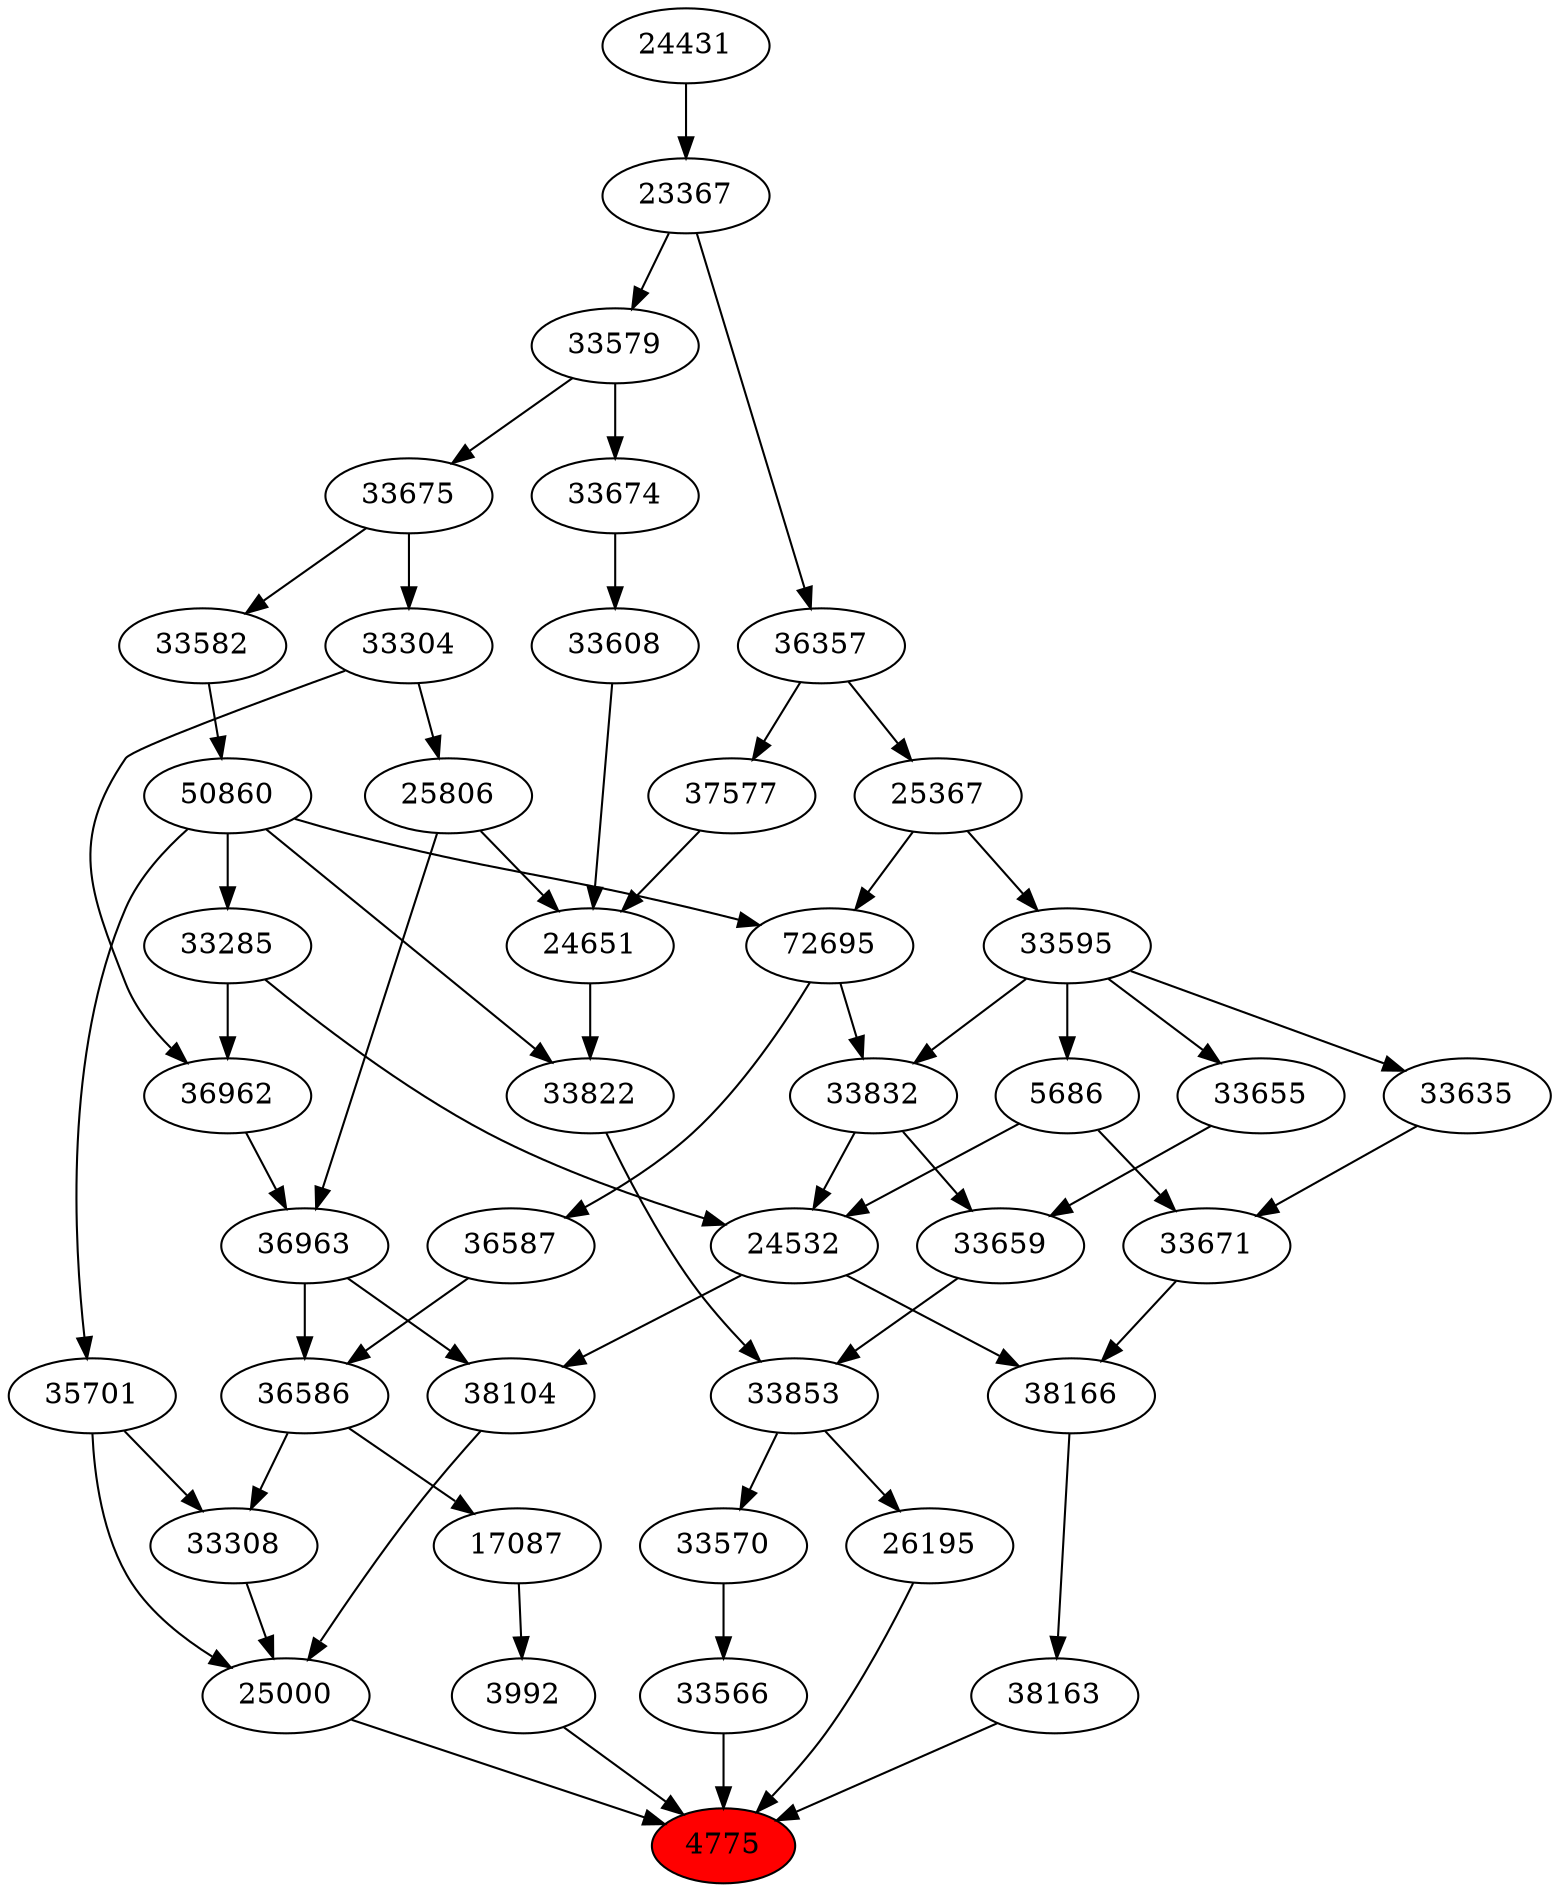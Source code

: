 strict digraph{ 
4775 [label="4775" fillcolor=red style=filled]
38163 -> 4775
3992 -> 4775
25000 -> 4775
33566 -> 4775
26195 -> 4775
38163 [label="38163"]
38166 -> 38163
3992 [label="3992"]
17087 -> 3992
25000 [label="25000"]
33308 -> 25000
38104 -> 25000
35701 -> 25000
33566 [label="33566"]
33570 -> 33566
26195 [label="26195"]
33853 -> 26195
38166 [label="38166"]
24532 -> 38166
33671 -> 38166
17087 [label="17087"]
36586 -> 17087
33308 [label="33308"]
36586 -> 33308
35701 -> 33308
38104 [label="38104"]
24532 -> 38104
36963 -> 38104
35701 [label="35701"]
50860 -> 35701
33570 [label="33570"]
33853 -> 33570
33853 [label="33853"]
33659 -> 33853
33822 -> 33853
24532 [label="24532"]
33285 -> 24532
5686 -> 24532
33832 -> 24532
33671 [label="33671"]
5686 -> 33671
33635 -> 33671
36586 [label="36586"]
36587 -> 36586
36963 -> 36586
36963 [label="36963"]
36962 -> 36963
25806 -> 36963
50860 [label="50860"]
33582 -> 50860
33659 [label="33659"]
33655 -> 33659
33832 -> 33659
33822 [label="33822"]
24651 -> 33822
50860 -> 33822
33285 [label="33285"]
50860 -> 33285
5686 [label="5686"]
33595 -> 5686
33832 [label="33832"]
72695 -> 33832
33595 -> 33832
33635 [label="33635"]
33595 -> 33635
36587 [label="36587"]
72695 -> 36587
36962 [label="36962"]
33285 -> 36962
33304 -> 36962
25806 [label="25806"]
33304 -> 25806
33582 [label="33582"]
33675 -> 33582
33655 [label="33655"]
33595 -> 33655
24651 [label="24651"]
25806 -> 24651
33608 -> 24651
37577 -> 24651
33595 [label="33595"]
25367 -> 33595
72695 [label="72695"]
50860 -> 72695
25367 -> 72695
33304 [label="33304"]
33675 -> 33304
33675 [label="33675"]
33579 -> 33675
33608 [label="33608"]
33674 -> 33608
37577 [label="37577"]
36357 -> 37577
25367 [label="25367"]
36357 -> 25367
33579 [label="33579"]
23367 -> 33579
33674 [label="33674"]
33579 -> 33674
36357 [label="36357"]
23367 -> 36357
23367 [label="23367"]
24431 -> 23367
24431 [label="24431"]
}